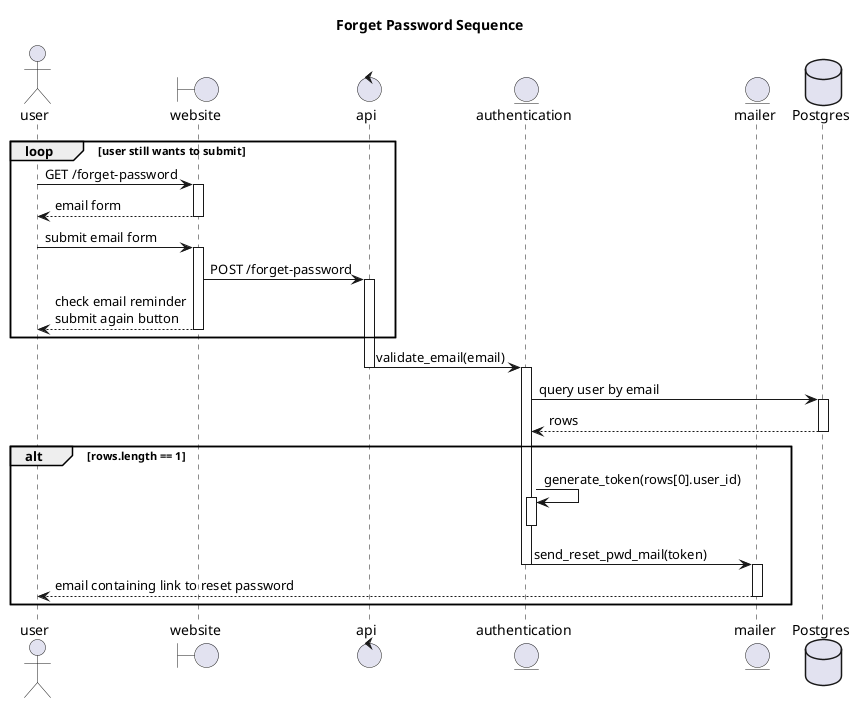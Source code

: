 @startuml

title Forget Password Sequence

actor user as U
boundary website as W
control api
entity authentication as A
entity mailer as M
database Postgres as P

loop user still wants to submit
    U -> W++: GET /forget-password
    return email form
    U -> W++: submit email form
    W -> api++: POST /forget-password
    U <-- W: check email reminder\nsubmit again button
    W--
end
api -> A: validate_email(email)
api --
A++
A -> P: query user by email
activate P
P --> A: rows
deactivate P
alt rows.length == 1
    A -> A++: generate_token(rows[0].user_id)
    A--
    A -> M: send_reset_pwd_mail(token)
    A--
    M++
    U <-- M--: email containing link to reset password
end
@enduml